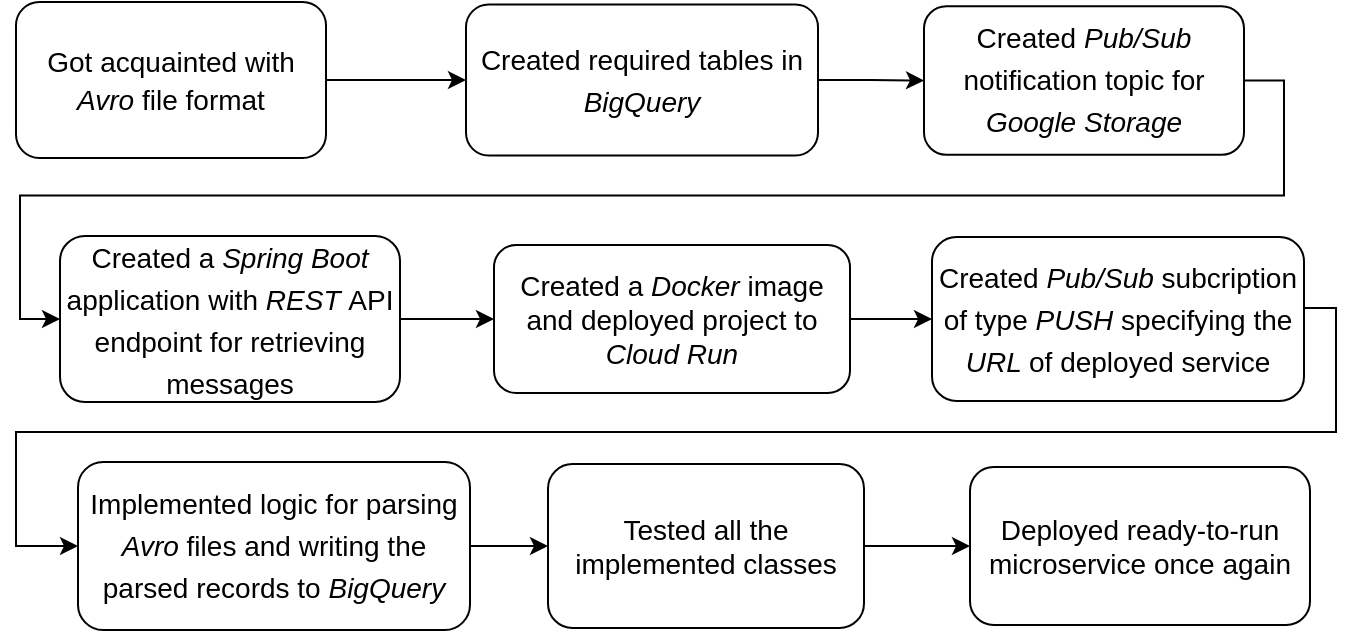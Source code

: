 <mxfile version="13.10.6" type="github">
  <diagram id="xWuo1dmWLH3NUlhKDKtT" name="Page-1">
    <mxGraphModel dx="981" dy="526" grid="0" gridSize="10" guides="1" tooltips="1" connect="1" arrows="1" fold="1" page="1" pageScale="1" pageWidth="827" pageHeight="583" math="0" shadow="0">
      <root>
        <mxCell id="0" />
        <mxCell id="1" parent="0" />
        <mxCell id="JlZpgMlqs7dc21pTuIbM-5" style="edgeStyle=orthogonalEdgeStyle;rounded=0;orthogonalLoop=1;jettySize=auto;html=1;exitX=1;exitY=0.5;exitDx=0;exitDy=0;entryX=0;entryY=0.5;entryDx=0;entryDy=0;" edge="1" parent="1" source="JlZpgMlqs7dc21pTuIbM-1" target="JlZpgMlqs7dc21pTuIbM-2">
          <mxGeometry relative="1" as="geometry" />
        </mxCell>
        <mxCell id="JlZpgMlqs7dc21pTuIbM-1" value="&lt;span style=&quot;line-height: 150%&quot;&gt;&lt;font style=&quot;font-size: 14px&quot;&gt;Got acquainted with &lt;i&gt;Avro &lt;/i&gt;file format&lt;/font&gt;&lt;/span&gt;" style="rounded=1;whiteSpace=wrap;html=1;" vertex="1" parent="1">
          <mxGeometry x="69" y="20" width="155" height="78" as="geometry" />
        </mxCell>
        <mxCell id="JlZpgMlqs7dc21pTuIbM-7" style="edgeStyle=orthogonalEdgeStyle;rounded=0;orthogonalLoop=1;jettySize=auto;html=1;exitX=1;exitY=0.5;exitDx=0;exitDy=0;entryX=0;entryY=0.5;entryDx=0;entryDy=0;" edge="1" parent="1" source="JlZpgMlqs7dc21pTuIbM-2" target="JlZpgMlqs7dc21pTuIbM-6">
          <mxGeometry relative="1" as="geometry" />
        </mxCell>
        <mxCell id="JlZpgMlqs7dc21pTuIbM-2" value="&lt;font style=&quot;line-height: 150% ; font-size: 14px&quot;&gt;Created required tables in &lt;i&gt;BigQuery&lt;/i&gt;&lt;/font&gt;" style="rounded=1;whiteSpace=wrap;html=1;" vertex="1" parent="1">
          <mxGeometry x="294" y="21.25" width="176" height="75.5" as="geometry" />
        </mxCell>
        <mxCell id="JlZpgMlqs7dc21pTuIbM-16" style="edgeStyle=orthogonalEdgeStyle;rounded=0;orthogonalLoop=1;jettySize=auto;html=1;exitX=1;exitY=0.5;exitDx=0;exitDy=0;entryX=0;entryY=0.5;entryDx=0;entryDy=0;" edge="1" parent="1" source="JlZpgMlqs7dc21pTuIbM-6" target="JlZpgMlqs7dc21pTuIbM-8">
          <mxGeometry relative="1" as="geometry" />
        </mxCell>
        <mxCell id="JlZpgMlqs7dc21pTuIbM-6" value="&lt;font size=&quot;1&quot;&gt;&lt;span style=&quot;line-height: 150% ; font-size: 14px&quot;&gt;Created &lt;i&gt;Pub/Sub &lt;/i&gt;notification topic for &lt;i&gt;Google Storage&lt;/i&gt;&lt;/span&gt;&lt;/font&gt;" style="rounded=1;whiteSpace=wrap;html=1;" vertex="1" parent="1">
          <mxGeometry x="523" y="22.13" width="160" height="74.25" as="geometry" />
        </mxCell>
        <mxCell id="JlZpgMlqs7dc21pTuIbM-17" style="edgeStyle=orthogonalEdgeStyle;rounded=0;orthogonalLoop=1;jettySize=auto;html=1;exitX=1;exitY=0.5;exitDx=0;exitDy=0;entryX=0;entryY=0.5;entryDx=0;entryDy=0;" edge="1" parent="1" source="JlZpgMlqs7dc21pTuIbM-8" target="JlZpgMlqs7dc21pTuIbM-10">
          <mxGeometry relative="1" as="geometry" />
        </mxCell>
        <mxCell id="JlZpgMlqs7dc21pTuIbM-8" value="&lt;font style=&quot;font-size: 14px ; line-height: 150%&quot;&gt;Created a &lt;i&gt;Spring Boot&lt;/i&gt; application with&amp;nbsp;&lt;i&gt;REST &lt;/i&gt;API endpoint for retrieving messages&lt;/font&gt;" style="rounded=1;whiteSpace=wrap;html=1;" vertex="1" parent="1">
          <mxGeometry x="91" y="137" width="170" height="83" as="geometry" />
        </mxCell>
        <mxCell id="JlZpgMlqs7dc21pTuIbM-13" style="edgeStyle=orthogonalEdgeStyle;rounded=0;orthogonalLoop=1;jettySize=auto;html=1;exitX=1;exitY=0.5;exitDx=0;exitDy=0;entryX=0;entryY=0.5;entryDx=0;entryDy=0;" edge="1" parent="1" source="JlZpgMlqs7dc21pTuIbM-10" target="JlZpgMlqs7dc21pTuIbM-12">
          <mxGeometry relative="1" as="geometry" />
        </mxCell>
        <mxCell id="JlZpgMlqs7dc21pTuIbM-10" value="&lt;font style=&quot;font-size: 14px&quot;&gt;Created a &lt;i&gt;Docker &lt;/i&gt;image and deployed project to &lt;i&gt;Cloud Run&lt;/i&gt;&lt;/font&gt;" style="rounded=1;whiteSpace=wrap;html=1;" vertex="1" parent="1">
          <mxGeometry x="308" y="141.5" width="178" height="74" as="geometry" />
        </mxCell>
        <mxCell id="JlZpgMlqs7dc21pTuIbM-15" style="edgeStyle=orthogonalEdgeStyle;rounded=0;orthogonalLoop=1;jettySize=auto;html=1;exitX=1;exitY=0.5;exitDx=0;exitDy=0;entryX=0;entryY=0.5;entryDx=0;entryDy=0;" edge="1" parent="1" source="JlZpgMlqs7dc21pTuIbM-12" target="JlZpgMlqs7dc21pTuIbM-14">
          <mxGeometry relative="1" as="geometry">
            <Array as="points">
              <mxPoint x="709" y="178" />
              <mxPoint x="709" y="173" />
              <mxPoint x="729" y="173" />
              <mxPoint x="729" y="235" />
              <mxPoint x="69" y="235" />
              <mxPoint x="69" y="292" />
            </Array>
          </mxGeometry>
        </mxCell>
        <mxCell id="JlZpgMlqs7dc21pTuIbM-12" value="&lt;font style=&quot;font-size: 14px ; line-height: 150%&quot;&gt;Created &lt;i&gt;Pub/Sub&lt;/i&gt; subcription of type &lt;i&gt;PUSH &lt;/i&gt;specifying the &lt;i&gt;URL &lt;/i&gt;of deployed service&lt;/font&gt;" style="rounded=1;whiteSpace=wrap;html=1;" vertex="1" parent="1">
          <mxGeometry x="527" y="137.5" width="186" height="82" as="geometry" />
        </mxCell>
        <mxCell id="JlZpgMlqs7dc21pTuIbM-19" style="edgeStyle=orthogonalEdgeStyle;rounded=0;orthogonalLoop=1;jettySize=auto;html=1;exitX=1;exitY=0.5;exitDx=0;exitDy=0;entryX=0;entryY=0.5;entryDx=0;entryDy=0;" edge="1" parent="1" source="JlZpgMlqs7dc21pTuIbM-14" target="JlZpgMlqs7dc21pTuIbM-18">
          <mxGeometry relative="1" as="geometry" />
        </mxCell>
        <mxCell id="JlZpgMlqs7dc21pTuIbM-14" value="&lt;font style=&quot;font-size: 14px ; line-height: 150%&quot;&gt;Implemented logic for parsing &lt;i&gt;Avro &lt;/i&gt;files and writing the parsed records to &lt;i&gt;BigQuery&lt;/i&gt;&lt;/font&gt;" style="rounded=1;whiteSpace=wrap;html=1;" vertex="1" parent="1">
          <mxGeometry x="100" y="250" width="196" height="84" as="geometry" />
        </mxCell>
        <mxCell id="JlZpgMlqs7dc21pTuIbM-21" style="edgeStyle=orthogonalEdgeStyle;rounded=0;orthogonalLoop=1;jettySize=auto;html=1;exitX=1;exitY=0.5;exitDx=0;exitDy=0;entryX=0;entryY=0.5;entryDx=0;entryDy=0;" edge="1" parent="1" source="JlZpgMlqs7dc21pTuIbM-18" target="JlZpgMlqs7dc21pTuIbM-20">
          <mxGeometry relative="1" as="geometry" />
        </mxCell>
        <mxCell id="JlZpgMlqs7dc21pTuIbM-18" value="&lt;font style=&quot;font-size: 14px&quot;&gt;Tested all the implemented classes&lt;/font&gt;" style="rounded=1;whiteSpace=wrap;html=1;" vertex="1" parent="1">
          <mxGeometry x="335" y="251" width="158" height="82" as="geometry" />
        </mxCell>
        <mxCell id="JlZpgMlqs7dc21pTuIbM-20" value="&lt;font style=&quot;font-size: 14px&quot;&gt;Deployed ready-to-run microservice once again&lt;/font&gt;" style="rounded=1;whiteSpace=wrap;html=1;" vertex="1" parent="1">
          <mxGeometry x="546" y="252.5" width="170" height="79" as="geometry" />
        </mxCell>
      </root>
    </mxGraphModel>
  </diagram>
</mxfile>
